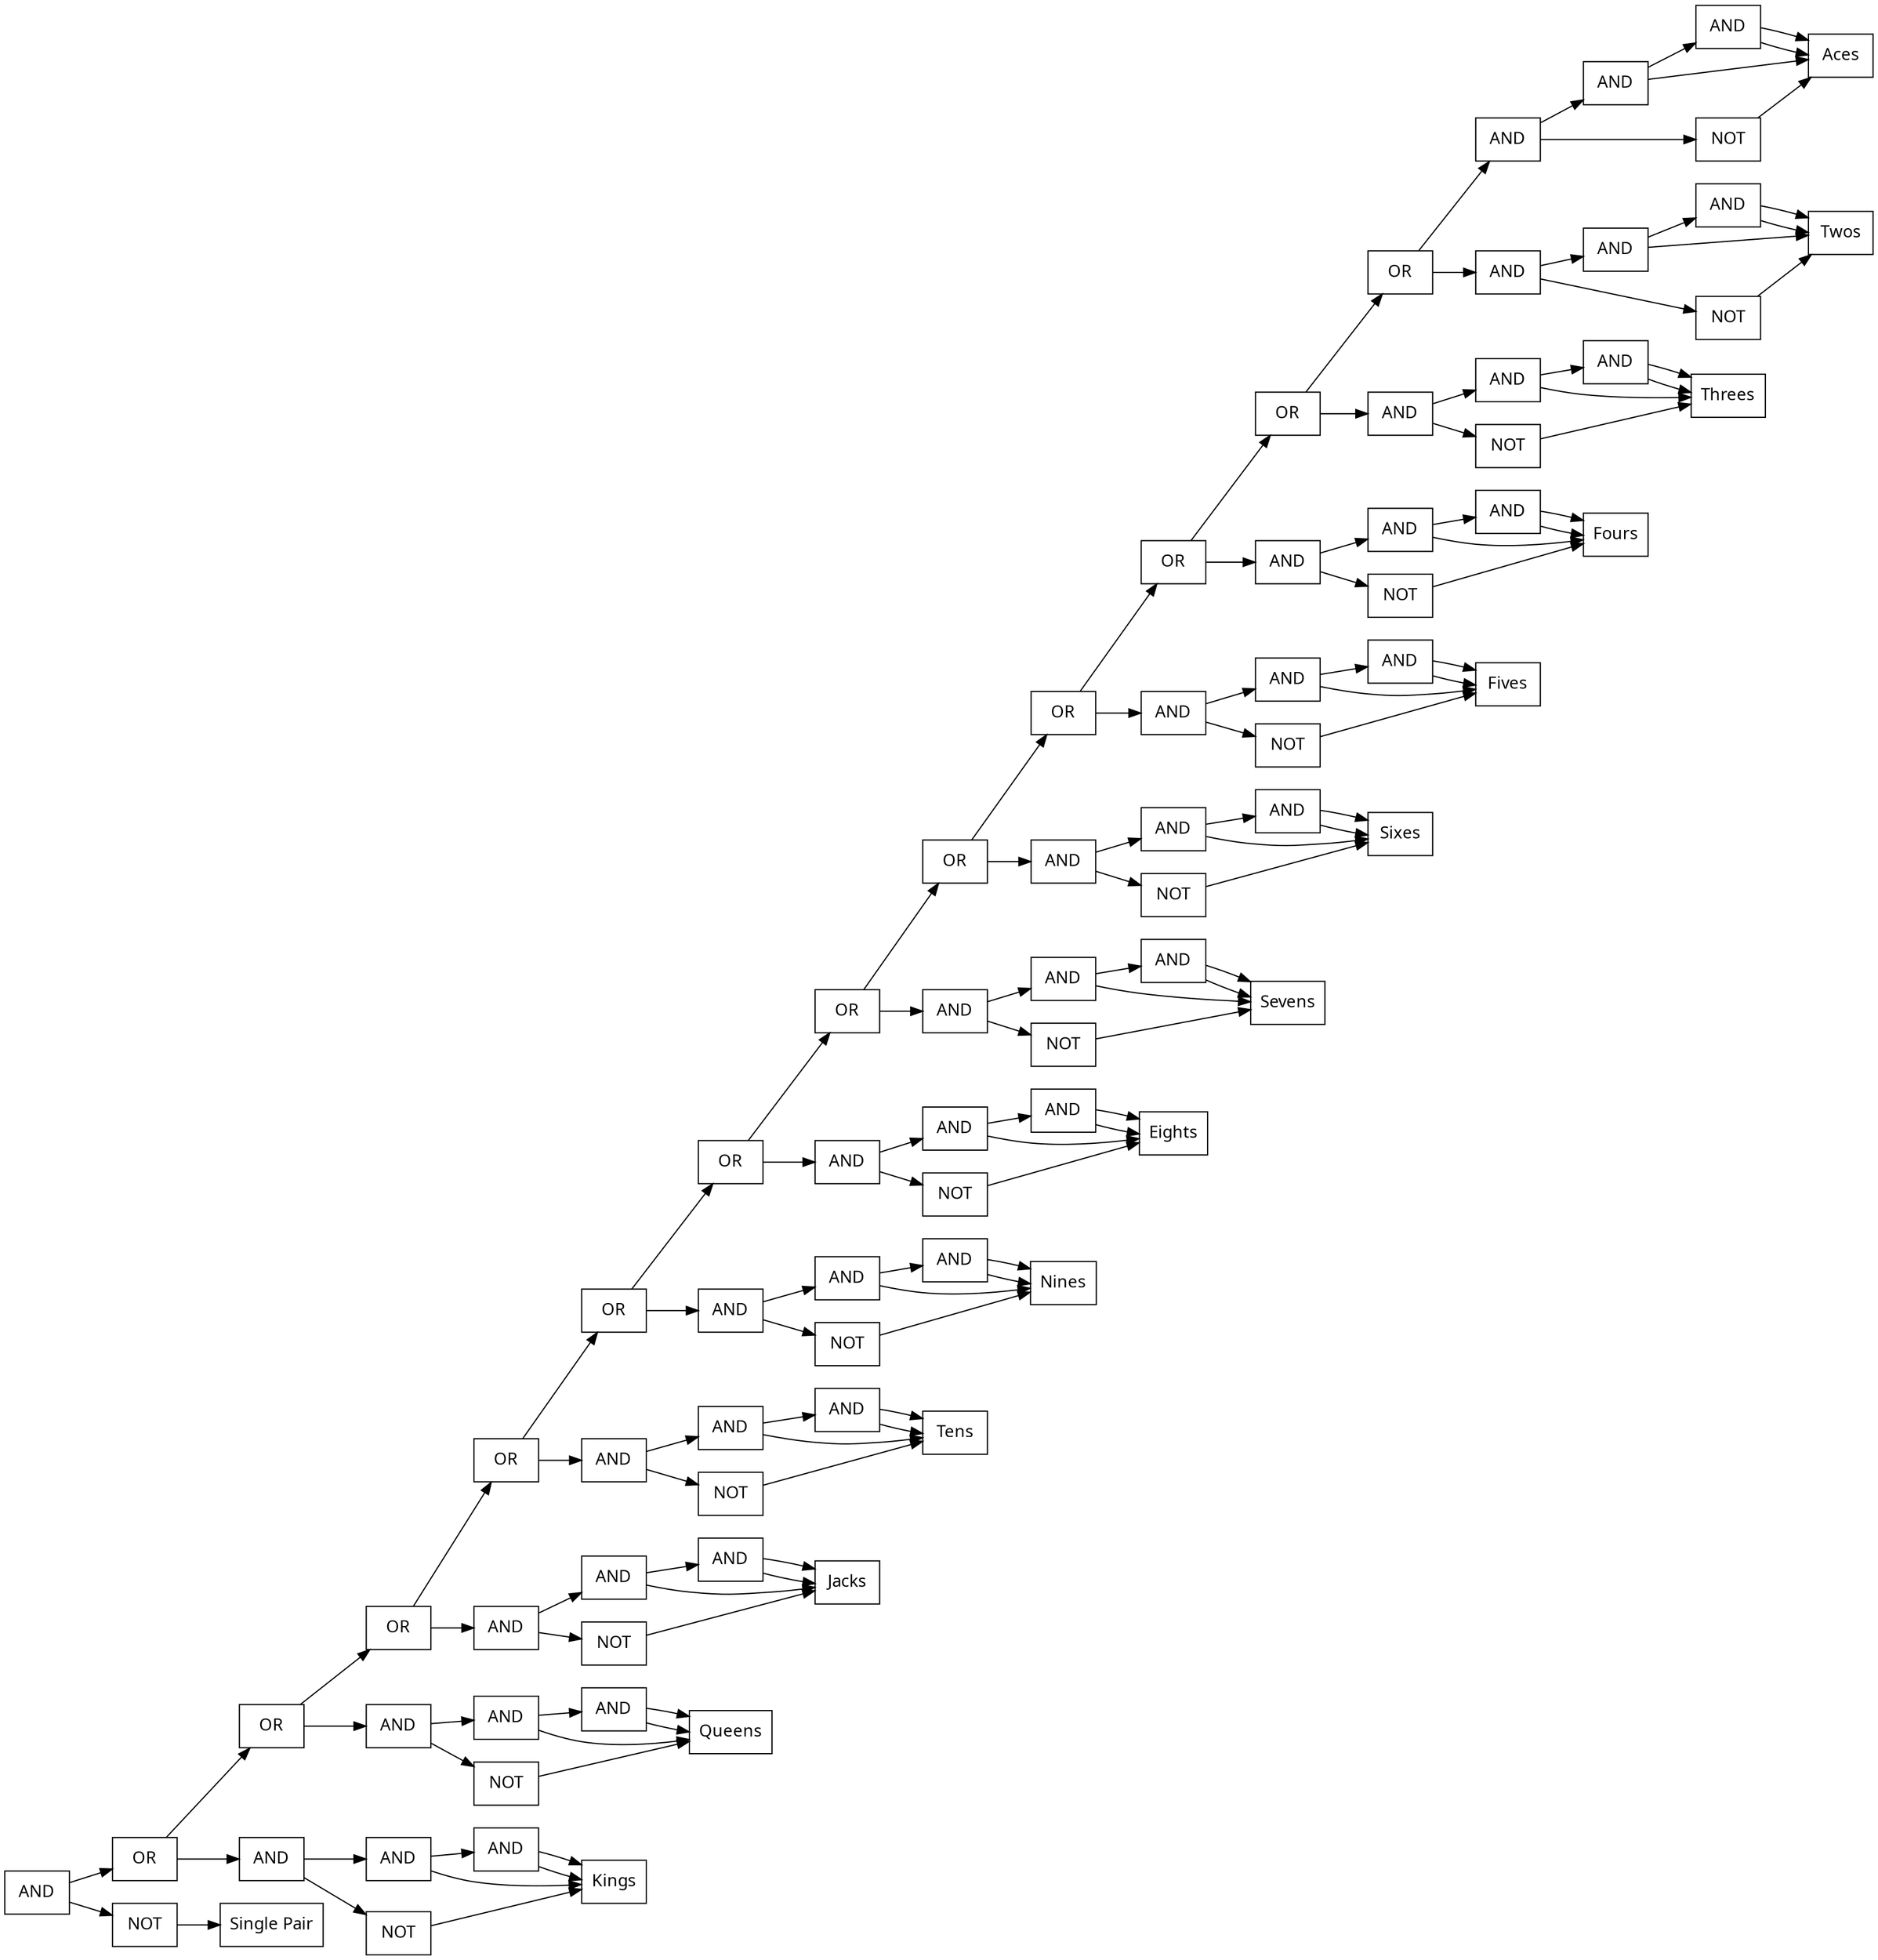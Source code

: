 digraph {
node [shape=record];
node [fontname=Sans];charset="UTF-8" splines=true splines=spline rankdir =LR
1425[label="AND"];
1425->1420;
1425->1424;
1420[label="OR"];
1420->1406;
1420->1419;
1424[label="NOT"];
1424->1121;
1406[label="OR"];
1406->1392;
1406->1405;
1419[label="AND"];
1419->1414;
1419->1418;
1121[label="Single Pair"];
1392[label="OR"];
1392->1378;
1392->1391;
1405[label="AND"];
1405->1400;
1405->1404;
1414[label="AND"];
1414->1411;
1414->273;
1418[label="NOT"];
1418->273;
1378[label="OR"];
1378->1364;
1378->1377;
1391[label="AND"];
1391->1386;
1391->1390;
1400[label="AND"];
1400->1397;
1400->256;
1404[label="NOT"];
1404->256;
1411[label="AND"];
1411->273;
1411->273;
273[label="Kings"];
1364[label="OR"];
1364->1350;
1364->1363;
1377[label="AND"];
1377->1372;
1377->1376;
1386[label="AND"];
1386->1383;
1386->239;
1390[label="NOT"];
1390->239;
1397[label="AND"];
1397->256;
1397->256;
256[label="Queens"];
1350[label="OR"];
1350->1336;
1350->1349;
1363[label="AND"];
1363->1358;
1363->1362;
1372[label="AND"];
1372->1369;
1372->222;
1376[label="NOT"];
1376->222;
1383[label="AND"];
1383->239;
1383->239;
239[label="Jacks"];
1336[label="OR"];
1336->1322;
1336->1335;
1349[label="AND"];
1349->1344;
1349->1348;
1358[label="AND"];
1358->1355;
1358->205;
1362[label="NOT"];
1362->205;
1369[label="AND"];
1369->222;
1369->222;
222[label="Tens"];
1322[label="OR"];
1322->1308;
1322->1321;
1335[label="AND"];
1335->1330;
1335->1334;
1344[label="AND"];
1344->1341;
1344->188;
1348[label="NOT"];
1348->188;
1355[label="AND"];
1355->205;
1355->205;
205[label="Nines"];
1308[label="OR"];
1308->1294;
1308->1307;
1321[label="AND"];
1321->1316;
1321->1320;
1330[label="AND"];
1330->1327;
1330->171;
1334[label="NOT"];
1334->171;
1341[label="AND"];
1341->188;
1341->188;
188[label="Eights"];
1294[label="OR"];
1294->1280;
1294->1293;
1307[label="AND"];
1307->1302;
1307->1306;
1316[label="AND"];
1316->1313;
1316->154;
1320[label="NOT"];
1320->154;
1327[label="AND"];
1327->171;
1327->171;
171[label="Sevens"];
1280[label="OR"];
1280->1266;
1280->1279;
1293[label="AND"];
1293->1288;
1293->1292;
1302[label="AND"];
1302->1299;
1302->137;
1306[label="NOT"];
1306->137;
1313[label="AND"];
1313->154;
1313->154;
154[label="Sixes"];
1266[label="OR"];
1266->1252;
1266->1265;
1279[label="AND"];
1279->1274;
1279->1278;
1288[label="AND"];
1288->1285;
1288->120;
1292[label="NOT"];
1292->120;
1299[label="AND"];
1299->137;
1299->137;
137[label="Fives"];
1252[label="AND"];
1252->1247;
1252->1251;
1265[label="AND"];
1265->1260;
1265->1264;
1274[label="AND"];
1274->1271;
1274->103;
1278[label="NOT"];
1278->103;
1285[label="AND"];
1285->120;
1285->120;
120[label="Fours"];
1247[label="AND"];
1247->1244;
1247->69;
1251[label="NOT"];
1251->69;
1260[label="AND"];
1260->1257;
1260->86;
1264[label="NOT"];
1264->86;
1271[label="AND"];
1271->103;
1271->103;
103[label="Threes"];
1244[label="AND"];
1244->69;
1244->69;
69[label="Aces"];
1257[label="AND"];
1257->86;
1257->86;
86[label="Twos"];
}
